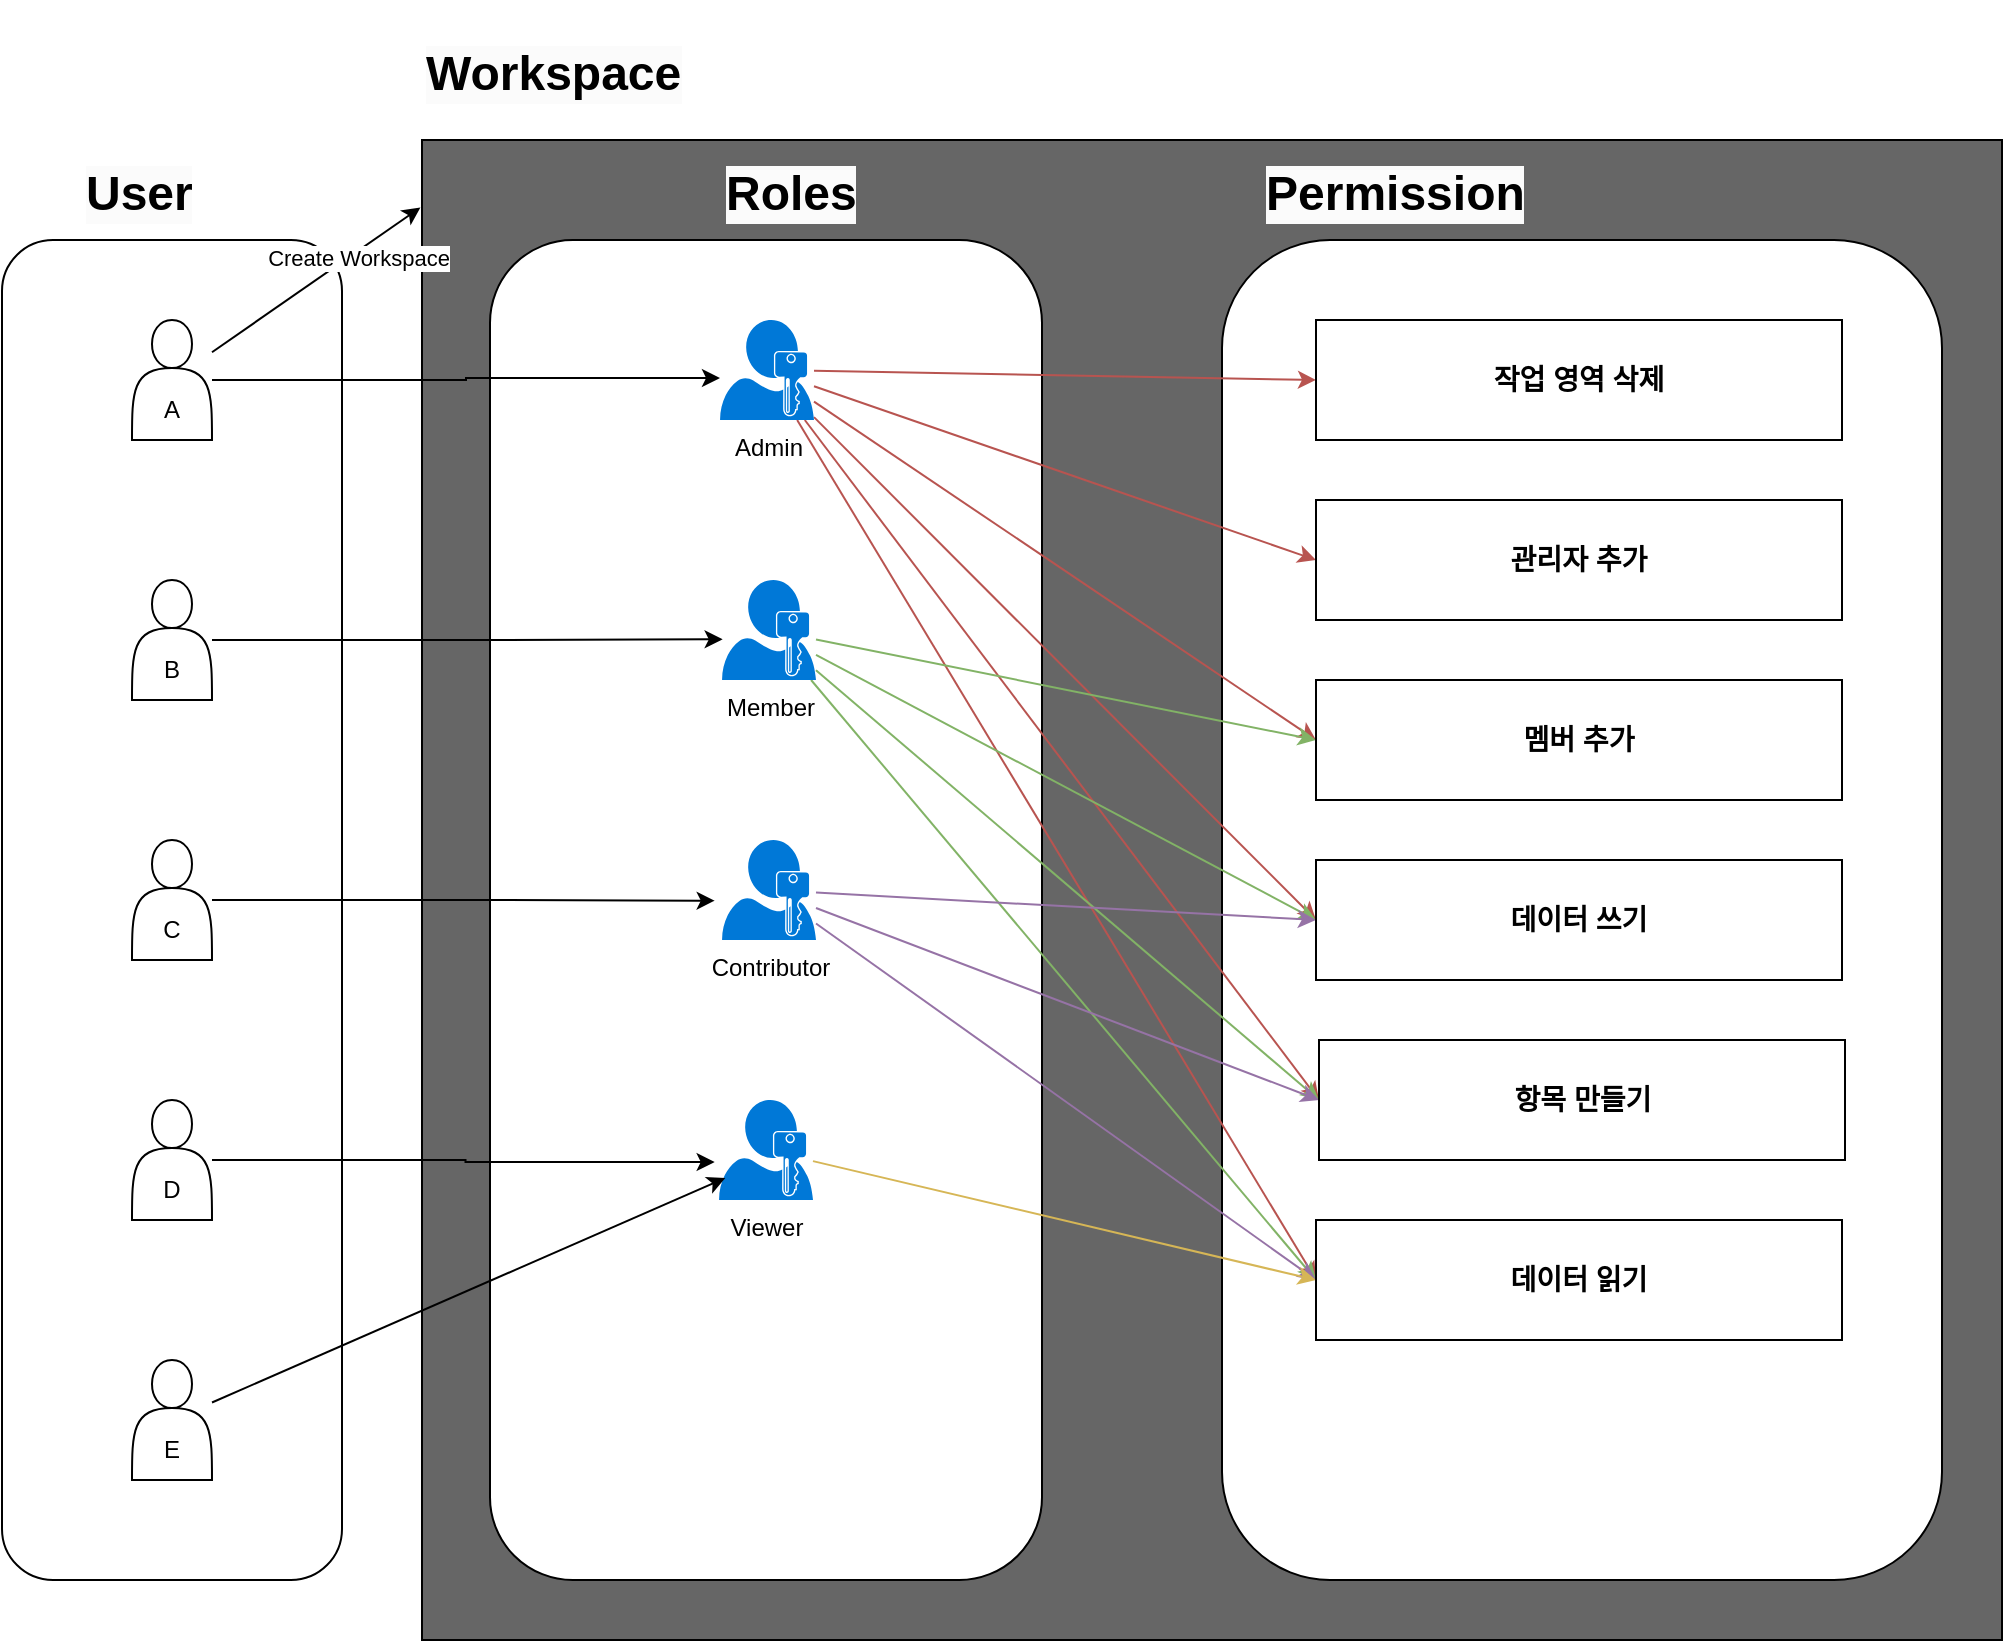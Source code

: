 <mxfile version="24.7.5">
  <diagram id="C5RBs43oDa-KdzZeNtuy" name="Page-1">
    <mxGraphModel dx="1055" dy="2664" grid="1" gridSize="10" guides="1" tooltips="1" connect="1" arrows="1" fold="1" page="1" pageScale="1" pageWidth="827" pageHeight="1169" math="0" shadow="0">
      <root>
        <mxCell id="WIyWlLk6GJQsqaUBKTNV-0" />
        <mxCell id="WIyWlLk6GJQsqaUBKTNV-1" parent="WIyWlLk6GJQsqaUBKTNV-0" />
        <mxCell id="01DJWnZgURoAhNYo8FKA-139" value="" style="rounded=0;whiteSpace=wrap;html=1;fillColor=#666666;" vertex="1" parent="WIyWlLk6GJQsqaUBKTNV-1">
          <mxGeometry x="210" y="30" width="790" height="750" as="geometry" />
        </mxCell>
        <mxCell id="01DJWnZgURoAhNYo8FKA-58" value="&lt;h1 style=&quot;forced-color-adjust: none; color: rgb(0, 0, 0); font-family: Helvetica; font-style: normal; font-variant-ligatures: normal; font-variant-caps: normal; letter-spacing: normal; orphans: 2; text-align: center; text-indent: 0px; text-transform: none; widows: 2; word-spacing: 0px; -webkit-text-stroke-width: 0px; white-space: normal; background-color: rgb(251, 251, 251); text-decoration-thickness: initial; text-decoration-style: initial; text-decoration-color: initial;&quot;&gt;User&lt;/h1&gt;" style="text;whiteSpace=wrap;html=1;" vertex="1" parent="WIyWlLk6GJQsqaUBKTNV-1">
          <mxGeometry x="40" y="20" width="160" height="80" as="geometry" />
        </mxCell>
        <mxCell id="01DJWnZgURoAhNYo8FKA-59" value="&lt;h1 style=&quot;forced-color-adjust: none; color: rgb(0, 0, 0); font-family: Helvetica; font-style: normal; font-variant-ligatures: normal; font-variant-caps: normal; letter-spacing: normal; orphans: 2; text-align: center; text-indent: 0px; text-transform: none; widows: 2; word-spacing: 0px; -webkit-text-stroke-width: 0px; white-space: normal; background-color: rgb(251, 251, 251); text-decoration-thickness: initial; text-decoration-style: initial; text-decoration-color: initial;&quot;&gt;Roles&lt;/h1&gt;" style="text;whiteSpace=wrap;html=1;" vertex="1" parent="WIyWlLk6GJQsqaUBKTNV-1">
          <mxGeometry x="360" y="20" width="160" height="80" as="geometry" />
        </mxCell>
        <mxCell id="01DJWnZgURoAhNYo8FKA-60" value="&lt;h1 style=&quot;forced-color-adjust: none; color: rgb(0, 0, 0); font-family: Helvetica; font-style: normal; font-variant-ligatures: normal; font-variant-caps: normal; letter-spacing: normal; orphans: 2; text-align: center; text-indent: 0px; text-transform: none; widows: 2; word-spacing: 0px; -webkit-text-stroke-width: 0px; white-space: normal; background-color: rgb(251, 251, 251); text-decoration-thickness: initial; text-decoration-style: initial; text-decoration-color: initial;&quot;&gt;Permission&lt;/h1&gt;" style="text;whiteSpace=wrap;html=1;" vertex="1" parent="WIyWlLk6GJQsqaUBKTNV-1">
          <mxGeometry x="630" y="20" width="160" height="80" as="geometry" />
        </mxCell>
        <mxCell id="01DJWnZgURoAhNYo8FKA-63" value="" style="rounded=1;whiteSpace=wrap;html=1;" vertex="1" parent="WIyWlLk6GJQsqaUBKTNV-1">
          <mxGeometry y="80" width="170" height="670" as="geometry" />
        </mxCell>
        <mxCell id="01DJWnZgURoAhNYo8FKA-64" value="" style="rounded=1;whiteSpace=wrap;html=1;" vertex="1" parent="WIyWlLk6GJQsqaUBKTNV-1">
          <mxGeometry x="244" y="80" width="276" height="670" as="geometry" />
        </mxCell>
        <mxCell id="01DJWnZgURoAhNYo8FKA-65" value="" style="rounded=1;whiteSpace=wrap;html=1;" vertex="1" parent="WIyWlLk6GJQsqaUBKTNV-1">
          <mxGeometry x="610" y="80" width="360" height="670" as="geometry" />
        </mxCell>
        <mxCell id="01DJWnZgURoAhNYo8FKA-66" value="&lt;div&gt;&lt;br&gt;&lt;/div&gt;&lt;div&gt;&lt;br&gt;&lt;/div&gt;&lt;div&gt;A&lt;/div&gt;" style="shape=actor;whiteSpace=wrap;html=1;" vertex="1" parent="WIyWlLk6GJQsqaUBKTNV-1">
          <mxGeometry x="65" y="120" width="40" height="60" as="geometry" />
        </mxCell>
        <mxCell id="01DJWnZgURoAhNYo8FKA-67" value="&lt;div&gt;&lt;br&gt;&lt;/div&gt;&lt;div&gt;&lt;br&gt;&lt;/div&gt;&lt;div&gt;B&lt;/div&gt;" style="shape=actor;whiteSpace=wrap;html=1;" vertex="1" parent="WIyWlLk6GJQsqaUBKTNV-1">
          <mxGeometry x="65" y="250" width="40" height="60" as="geometry" />
        </mxCell>
        <mxCell id="01DJWnZgURoAhNYo8FKA-68" value="&lt;div&gt;&lt;br&gt;&lt;/div&gt;&lt;div&gt;&lt;br&gt;&lt;/div&gt;&lt;div&gt;C&lt;/div&gt;" style="shape=actor;whiteSpace=wrap;html=1;" vertex="1" parent="WIyWlLk6GJQsqaUBKTNV-1">
          <mxGeometry x="65" y="380" width="40" height="60" as="geometry" />
        </mxCell>
        <mxCell id="01DJWnZgURoAhNYo8FKA-69" value="&lt;div&gt;&lt;br&gt;&lt;/div&gt;&lt;div&gt;&lt;br&gt;&lt;/div&gt;&lt;div&gt;D&lt;/div&gt;" style="shape=actor;whiteSpace=wrap;html=1;" vertex="1" parent="WIyWlLk6GJQsqaUBKTNV-1">
          <mxGeometry x="65" y="510" width="40" height="60" as="geometry" />
        </mxCell>
        <mxCell id="01DJWnZgURoAhNYo8FKA-79" style="rounded=0;orthogonalLoop=1;jettySize=auto;html=1;strokeColor=none;" edge="1" parent="WIyWlLk6GJQsqaUBKTNV-1" source="01DJWnZgURoAhNYo8FKA-70" target="01DJWnZgURoAhNYo8FKA-74">
          <mxGeometry relative="1" as="geometry" />
        </mxCell>
        <mxCell id="01DJWnZgURoAhNYo8FKA-70" value="&lt;div&gt;&lt;br&gt;&lt;/div&gt;&lt;div&gt;&lt;br&gt;&lt;/div&gt;&lt;div&gt;E&lt;/div&gt;" style="shape=actor;whiteSpace=wrap;html=1;" vertex="1" parent="WIyWlLk6GJQsqaUBKTNV-1">
          <mxGeometry x="65" y="640" width="40" height="60" as="geometry" />
        </mxCell>
        <mxCell id="01DJWnZgURoAhNYo8FKA-121" style="rounded=0;orthogonalLoop=1;jettySize=auto;html=1;entryX=0;entryY=0.5;entryDx=0;entryDy=0;fillColor=#f8cecc;strokeColor=#b85450;" edge="1" parent="WIyWlLk6GJQsqaUBKTNV-1" source="01DJWnZgURoAhNYo8FKA-71" target="01DJWnZgURoAhNYo8FKA-113">
          <mxGeometry relative="1" as="geometry" />
        </mxCell>
        <mxCell id="01DJWnZgURoAhNYo8FKA-122" style="rounded=0;orthogonalLoop=1;jettySize=auto;html=1;entryX=0;entryY=0.5;entryDx=0;entryDy=0;fillColor=#f8cecc;strokeColor=#b85450;" edge="1" parent="WIyWlLk6GJQsqaUBKTNV-1" source="01DJWnZgURoAhNYo8FKA-71" target="01DJWnZgURoAhNYo8FKA-115">
          <mxGeometry relative="1" as="geometry" />
        </mxCell>
        <mxCell id="01DJWnZgURoAhNYo8FKA-123" style="rounded=0;orthogonalLoop=1;jettySize=auto;html=1;entryX=0;entryY=0.5;entryDx=0;entryDy=0;fillColor=#f8cecc;strokeColor=#b85450;" edge="1" parent="WIyWlLk6GJQsqaUBKTNV-1" source="01DJWnZgURoAhNYo8FKA-71" target="01DJWnZgURoAhNYo8FKA-116">
          <mxGeometry relative="1" as="geometry" />
        </mxCell>
        <mxCell id="01DJWnZgURoAhNYo8FKA-124" style="rounded=0;orthogonalLoop=1;jettySize=auto;html=1;entryX=0;entryY=0.5;entryDx=0;entryDy=0;fillColor=#f8cecc;strokeColor=#b85450;" edge="1" parent="WIyWlLk6GJQsqaUBKTNV-1" source="01DJWnZgURoAhNYo8FKA-71" target="01DJWnZgURoAhNYo8FKA-117">
          <mxGeometry relative="1" as="geometry" />
        </mxCell>
        <mxCell id="01DJWnZgURoAhNYo8FKA-125" style="rounded=0;orthogonalLoop=1;jettySize=auto;html=1;entryX=0;entryY=0.5;entryDx=0;entryDy=0;fillColor=#f8cecc;strokeColor=#b85450;" edge="1" parent="WIyWlLk6GJQsqaUBKTNV-1" source="01DJWnZgURoAhNYo8FKA-71" target="01DJWnZgURoAhNYo8FKA-118">
          <mxGeometry relative="1" as="geometry" />
        </mxCell>
        <mxCell id="01DJWnZgURoAhNYo8FKA-126" style="rounded=0;orthogonalLoop=1;jettySize=auto;html=1;entryX=0;entryY=0.5;entryDx=0;entryDy=0;fillColor=#f8cecc;strokeColor=#b85450;" edge="1" parent="WIyWlLk6GJQsqaUBKTNV-1" source="01DJWnZgURoAhNYo8FKA-71" target="01DJWnZgURoAhNYo8FKA-119">
          <mxGeometry relative="1" as="geometry" />
        </mxCell>
        <mxCell id="01DJWnZgURoAhNYo8FKA-71" value="&lt;div&gt;Admin&lt;/div&gt;" style="sketch=0;aspect=fixed;pointerEvents=1;shadow=0;dashed=0;html=1;strokeColor=none;labelPosition=center;verticalLabelPosition=bottom;verticalAlign=top;align=center;shape=mxgraph.mscae.enterprise.user_permissions;fillColor=#0078D7;" vertex="1" parent="WIyWlLk6GJQsqaUBKTNV-1">
          <mxGeometry x="359" y="120" width="47" height="50" as="geometry" />
        </mxCell>
        <mxCell id="01DJWnZgURoAhNYo8FKA-127" style="rounded=0;orthogonalLoop=1;jettySize=auto;html=1;entryX=0;entryY=0.5;entryDx=0;entryDy=0;fillColor=#d5e8d4;strokeColor=#82b366;" edge="1" parent="WIyWlLk6GJQsqaUBKTNV-1" source="01DJWnZgURoAhNYo8FKA-72" target="01DJWnZgURoAhNYo8FKA-116">
          <mxGeometry relative="1" as="geometry" />
        </mxCell>
        <mxCell id="01DJWnZgURoAhNYo8FKA-128" style="rounded=0;orthogonalLoop=1;jettySize=auto;html=1;entryX=0;entryY=0.5;entryDx=0;entryDy=0;fillColor=#d5e8d4;strokeColor=#82b366;" edge="1" parent="WIyWlLk6GJQsqaUBKTNV-1" source="01DJWnZgURoAhNYo8FKA-72" target="01DJWnZgURoAhNYo8FKA-117">
          <mxGeometry relative="1" as="geometry" />
        </mxCell>
        <mxCell id="01DJWnZgURoAhNYo8FKA-129" style="rounded=0;orthogonalLoop=1;jettySize=auto;html=1;entryX=0;entryY=0.5;entryDx=0;entryDy=0;fillColor=#d5e8d4;strokeColor=#82b366;" edge="1" parent="WIyWlLk6GJQsqaUBKTNV-1" source="01DJWnZgURoAhNYo8FKA-72" target="01DJWnZgURoAhNYo8FKA-118">
          <mxGeometry relative="1" as="geometry" />
        </mxCell>
        <mxCell id="01DJWnZgURoAhNYo8FKA-130" style="rounded=0;orthogonalLoop=1;jettySize=auto;html=1;entryX=0;entryY=0.5;entryDx=0;entryDy=0;fillColor=#d5e8d4;strokeColor=#82b366;" edge="1" parent="WIyWlLk6GJQsqaUBKTNV-1" source="01DJWnZgURoAhNYo8FKA-72" target="01DJWnZgURoAhNYo8FKA-119">
          <mxGeometry relative="1" as="geometry" />
        </mxCell>
        <mxCell id="01DJWnZgURoAhNYo8FKA-72" value="Member" style="sketch=0;aspect=fixed;pointerEvents=1;shadow=0;dashed=0;html=1;strokeColor=none;labelPosition=center;verticalLabelPosition=bottom;verticalAlign=top;align=center;shape=mxgraph.mscae.enterprise.user_permissions;fillColor=#0078D7;" vertex="1" parent="WIyWlLk6GJQsqaUBKTNV-1">
          <mxGeometry x="360" y="250" width="47" height="50" as="geometry" />
        </mxCell>
        <mxCell id="01DJWnZgURoAhNYo8FKA-131" style="rounded=0;orthogonalLoop=1;jettySize=auto;html=1;entryX=0;entryY=0.5;entryDx=0;entryDy=0;fillColor=#e1d5e7;strokeColor=#9673a6;" edge="1" parent="WIyWlLk6GJQsqaUBKTNV-1" source="01DJWnZgURoAhNYo8FKA-73" target="01DJWnZgURoAhNYo8FKA-117">
          <mxGeometry relative="1" as="geometry" />
        </mxCell>
        <mxCell id="01DJWnZgURoAhNYo8FKA-132" style="rounded=0;orthogonalLoop=1;jettySize=auto;html=1;entryX=0;entryY=0.5;entryDx=0;entryDy=0;fillColor=#e1d5e7;strokeColor=#9673a6;" edge="1" parent="WIyWlLk6GJQsqaUBKTNV-1" source="01DJWnZgURoAhNYo8FKA-73" target="01DJWnZgURoAhNYo8FKA-118">
          <mxGeometry relative="1" as="geometry" />
        </mxCell>
        <mxCell id="01DJWnZgURoAhNYo8FKA-133" style="rounded=0;orthogonalLoop=1;jettySize=auto;html=1;entryX=0;entryY=0.5;entryDx=0;entryDy=0;fillColor=#e1d5e7;strokeColor=#9673a6;" edge="1" parent="WIyWlLk6GJQsqaUBKTNV-1" source="01DJWnZgURoAhNYo8FKA-73" target="01DJWnZgURoAhNYo8FKA-119">
          <mxGeometry relative="1" as="geometry" />
        </mxCell>
        <mxCell id="01DJWnZgURoAhNYo8FKA-73" value="Contributor" style="sketch=0;aspect=fixed;pointerEvents=1;shadow=0;dashed=0;html=1;strokeColor=none;labelPosition=center;verticalLabelPosition=bottom;verticalAlign=top;align=center;shape=mxgraph.mscae.enterprise.user_permissions;fillColor=#0078D7;" vertex="1" parent="WIyWlLk6GJQsqaUBKTNV-1">
          <mxGeometry x="360" y="380" width="47" height="50" as="geometry" />
        </mxCell>
        <mxCell id="01DJWnZgURoAhNYo8FKA-134" style="rounded=0;orthogonalLoop=1;jettySize=auto;html=1;entryX=0;entryY=0.5;entryDx=0;entryDy=0;fillColor=#fff2cc;strokeColor=#d6b656;" edge="1" parent="WIyWlLk6GJQsqaUBKTNV-1" source="01DJWnZgURoAhNYo8FKA-74" target="01DJWnZgURoAhNYo8FKA-119">
          <mxGeometry relative="1" as="geometry" />
        </mxCell>
        <mxCell id="01DJWnZgURoAhNYo8FKA-74" value="&lt;div&gt;Viewer&lt;/div&gt;" style="sketch=0;aspect=fixed;pointerEvents=1;shadow=0;dashed=0;html=1;strokeColor=none;labelPosition=center;verticalLabelPosition=bottom;verticalAlign=top;align=center;shape=mxgraph.mscae.enterprise.user_permissions;fillColor=#0078D7;" vertex="1" parent="WIyWlLk6GJQsqaUBKTNV-1">
          <mxGeometry x="358.5" y="510" width="47" height="50" as="geometry" />
        </mxCell>
        <mxCell id="01DJWnZgURoAhNYo8FKA-75" style="edgeStyle=orthogonalEdgeStyle;rounded=0;orthogonalLoop=1;jettySize=auto;html=1;entryX=0;entryY=0.58;entryDx=0;entryDy=0;entryPerimeter=0;" edge="1" parent="WIyWlLk6GJQsqaUBKTNV-1" source="01DJWnZgURoAhNYo8FKA-66" target="01DJWnZgURoAhNYo8FKA-71">
          <mxGeometry relative="1" as="geometry" />
        </mxCell>
        <mxCell id="01DJWnZgURoAhNYo8FKA-76" style="edgeStyle=orthogonalEdgeStyle;rounded=0;orthogonalLoop=1;jettySize=auto;html=1;entryX=0.007;entryY=0.593;entryDx=0;entryDy=0;entryPerimeter=0;" edge="1" parent="WIyWlLk6GJQsqaUBKTNV-1" source="01DJWnZgURoAhNYo8FKA-67" target="01DJWnZgURoAhNYo8FKA-72">
          <mxGeometry relative="1" as="geometry" />
        </mxCell>
        <mxCell id="01DJWnZgURoAhNYo8FKA-77" style="edgeStyle=orthogonalEdgeStyle;rounded=0;orthogonalLoop=1;jettySize=auto;html=1;entryX=-0.078;entryY=0.607;entryDx=0;entryDy=0;entryPerimeter=0;" edge="1" parent="WIyWlLk6GJQsqaUBKTNV-1" source="01DJWnZgURoAhNYo8FKA-68" target="01DJWnZgURoAhNYo8FKA-73">
          <mxGeometry relative="1" as="geometry" />
        </mxCell>
        <mxCell id="01DJWnZgURoAhNYo8FKA-78" style="edgeStyle=orthogonalEdgeStyle;rounded=0;orthogonalLoop=1;jettySize=auto;html=1;entryX=-0.046;entryY=0.62;entryDx=0;entryDy=0;entryPerimeter=0;" edge="1" parent="WIyWlLk6GJQsqaUBKTNV-1" source="01DJWnZgURoAhNYo8FKA-69" target="01DJWnZgURoAhNYo8FKA-74">
          <mxGeometry relative="1" as="geometry" />
        </mxCell>
        <mxCell id="01DJWnZgURoAhNYo8FKA-80" style="rounded=0;orthogonalLoop=1;jettySize=auto;html=1;entryX=0.067;entryY=0.78;entryDx=0;entryDy=0;entryPerimeter=0;" edge="1" parent="WIyWlLk6GJQsqaUBKTNV-1" source="01DJWnZgURoAhNYo8FKA-70" target="01DJWnZgURoAhNYo8FKA-74">
          <mxGeometry relative="1" as="geometry" />
        </mxCell>
        <mxCell id="01DJWnZgURoAhNYo8FKA-113" value="&lt;h3&gt;작업 영역 삭제&lt;/h3&gt;" style="rounded=0;whiteSpace=wrap;html=1;" vertex="1" parent="WIyWlLk6GJQsqaUBKTNV-1">
          <mxGeometry x="657" y="120" width="263" height="60" as="geometry" />
        </mxCell>
        <mxCell id="01DJWnZgURoAhNYo8FKA-115" value="&lt;h3&gt;관리자 추가&lt;/h3&gt;" style="rounded=0;whiteSpace=wrap;html=1;" vertex="1" parent="WIyWlLk6GJQsqaUBKTNV-1">
          <mxGeometry x="657" y="210" width="263" height="60" as="geometry" />
        </mxCell>
        <mxCell id="01DJWnZgURoAhNYo8FKA-116" value="&lt;h3&gt;멤버 추가&lt;/h3&gt;" style="rounded=0;whiteSpace=wrap;html=1;" vertex="1" parent="WIyWlLk6GJQsqaUBKTNV-1">
          <mxGeometry x="657" y="300" width="263" height="60" as="geometry" />
        </mxCell>
        <mxCell id="01DJWnZgURoAhNYo8FKA-117" value="&lt;h3&gt;데이터 쓰기&lt;/h3&gt;" style="rounded=0;whiteSpace=wrap;html=1;" vertex="1" parent="WIyWlLk6GJQsqaUBKTNV-1">
          <mxGeometry x="657" y="390" width="263" height="60" as="geometry" />
        </mxCell>
        <mxCell id="01DJWnZgURoAhNYo8FKA-118" value="&lt;h3&gt;항목 만들기&lt;/h3&gt;" style="rounded=0;whiteSpace=wrap;html=1;" vertex="1" parent="WIyWlLk6GJQsqaUBKTNV-1">
          <mxGeometry x="658.5" y="480" width="263" height="60" as="geometry" />
        </mxCell>
        <mxCell id="01DJWnZgURoAhNYo8FKA-119" value="&lt;h3&gt;데이터 읽기&lt;/h3&gt;" style="rounded=0;whiteSpace=wrap;html=1;" vertex="1" parent="WIyWlLk6GJQsqaUBKTNV-1">
          <mxGeometry x="657" y="570" width="263" height="60" as="geometry" />
        </mxCell>
        <mxCell id="01DJWnZgURoAhNYo8FKA-140" value="&lt;h1 style=&quot;forced-color-adjust: none; color: rgb(0, 0, 0); font-family: Helvetica; font-style: normal; font-variant-ligatures: normal; font-variant-caps: normal; letter-spacing: normal; orphans: 2; text-align: center; text-indent: 0px; text-transform: none; widows: 2; word-spacing: 0px; -webkit-text-stroke-width: 0px; white-space: normal; background-color: rgb(251, 251, 251); text-decoration-thickness: initial; text-decoration-style: initial; text-decoration-color: initial;&quot;&gt;Workspace&lt;/h1&gt;" style="text;whiteSpace=wrap;html=1;" vertex="1" parent="WIyWlLk6GJQsqaUBKTNV-1">
          <mxGeometry x="210" y="-40" width="160" height="80" as="geometry" />
        </mxCell>
        <mxCell id="01DJWnZgURoAhNYo8FKA-141" style="rounded=0;orthogonalLoop=1;jettySize=auto;html=1;entryX=-0.001;entryY=0.045;entryDx=0;entryDy=0;entryPerimeter=0;" edge="1" parent="WIyWlLk6GJQsqaUBKTNV-1" source="01DJWnZgURoAhNYo8FKA-66" target="01DJWnZgURoAhNYo8FKA-139">
          <mxGeometry relative="1" as="geometry" />
        </mxCell>
        <mxCell id="01DJWnZgURoAhNYo8FKA-142" value="Create Workspace" style="edgeLabel;html=1;align=center;verticalAlign=middle;resizable=0;points=[];" vertex="1" connectable="0" parent="01DJWnZgURoAhNYo8FKA-141">
          <mxGeometry x="0.37" y="-3" relative="1" as="geometry">
            <mxPoint as="offset" />
          </mxGeometry>
        </mxCell>
      </root>
    </mxGraphModel>
  </diagram>
</mxfile>
